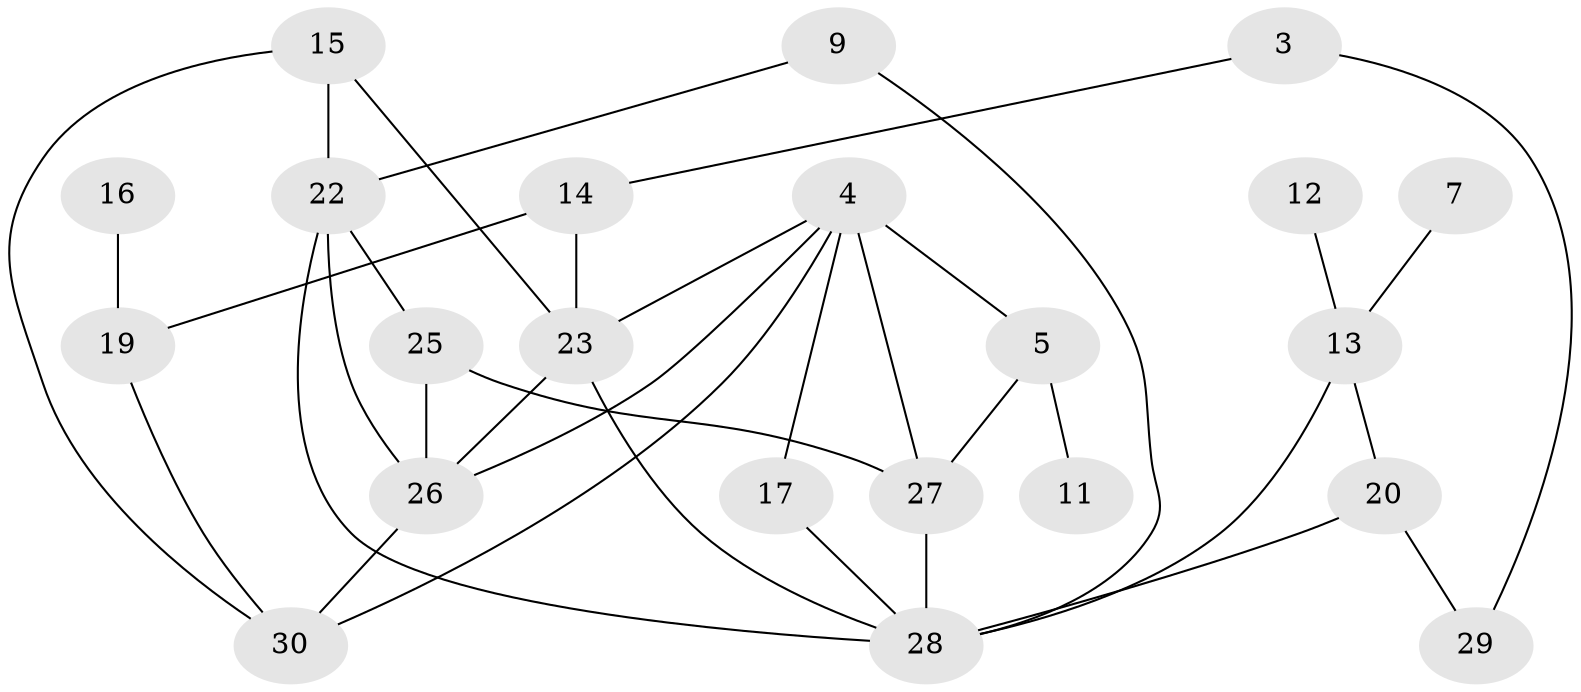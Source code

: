 // original degree distribution, {2: 0.2542372881355932, 1: 0.22033898305084745, 4: 0.1016949152542373, 0: 0.1016949152542373, 5: 0.0847457627118644, 3: 0.23728813559322035}
// Generated by graph-tools (version 1.1) at 2025/25/03/09/25 03:25:16]
// undirected, 22 vertices, 35 edges
graph export_dot {
graph [start="1"]
  node [color=gray90,style=filled];
  3;
  4;
  5;
  7;
  9;
  11;
  12;
  13;
  14;
  15;
  16;
  17;
  19;
  20;
  22;
  23;
  25;
  26;
  27;
  28;
  29;
  30;
  3 -- 14 [weight=1.0];
  3 -- 29 [weight=1.0];
  4 -- 5 [weight=1.0];
  4 -- 17 [weight=1.0];
  4 -- 23 [weight=1.0];
  4 -- 26 [weight=1.0];
  4 -- 27 [weight=2.0];
  4 -- 30 [weight=1.0];
  5 -- 11 [weight=1.0];
  5 -- 27 [weight=1.0];
  7 -- 13 [weight=1.0];
  9 -- 22 [weight=1.0];
  9 -- 28 [weight=1.0];
  12 -- 13 [weight=1.0];
  13 -- 20 [weight=1.0];
  13 -- 28 [weight=1.0];
  14 -- 19 [weight=1.0];
  14 -- 23 [weight=1.0];
  15 -- 22 [weight=1.0];
  15 -- 23 [weight=1.0];
  15 -- 30 [weight=1.0];
  16 -- 19 [weight=1.0];
  17 -- 28 [weight=1.0];
  19 -- 30 [weight=1.0];
  20 -- 28 [weight=1.0];
  20 -- 29 [weight=1.0];
  22 -- 25 [weight=1.0];
  22 -- 26 [weight=1.0];
  22 -- 28 [weight=1.0];
  23 -- 26 [weight=1.0];
  23 -- 28 [weight=2.0];
  25 -- 26 [weight=1.0];
  25 -- 27 [weight=1.0];
  26 -- 30 [weight=1.0];
  27 -- 28 [weight=2.0];
}
